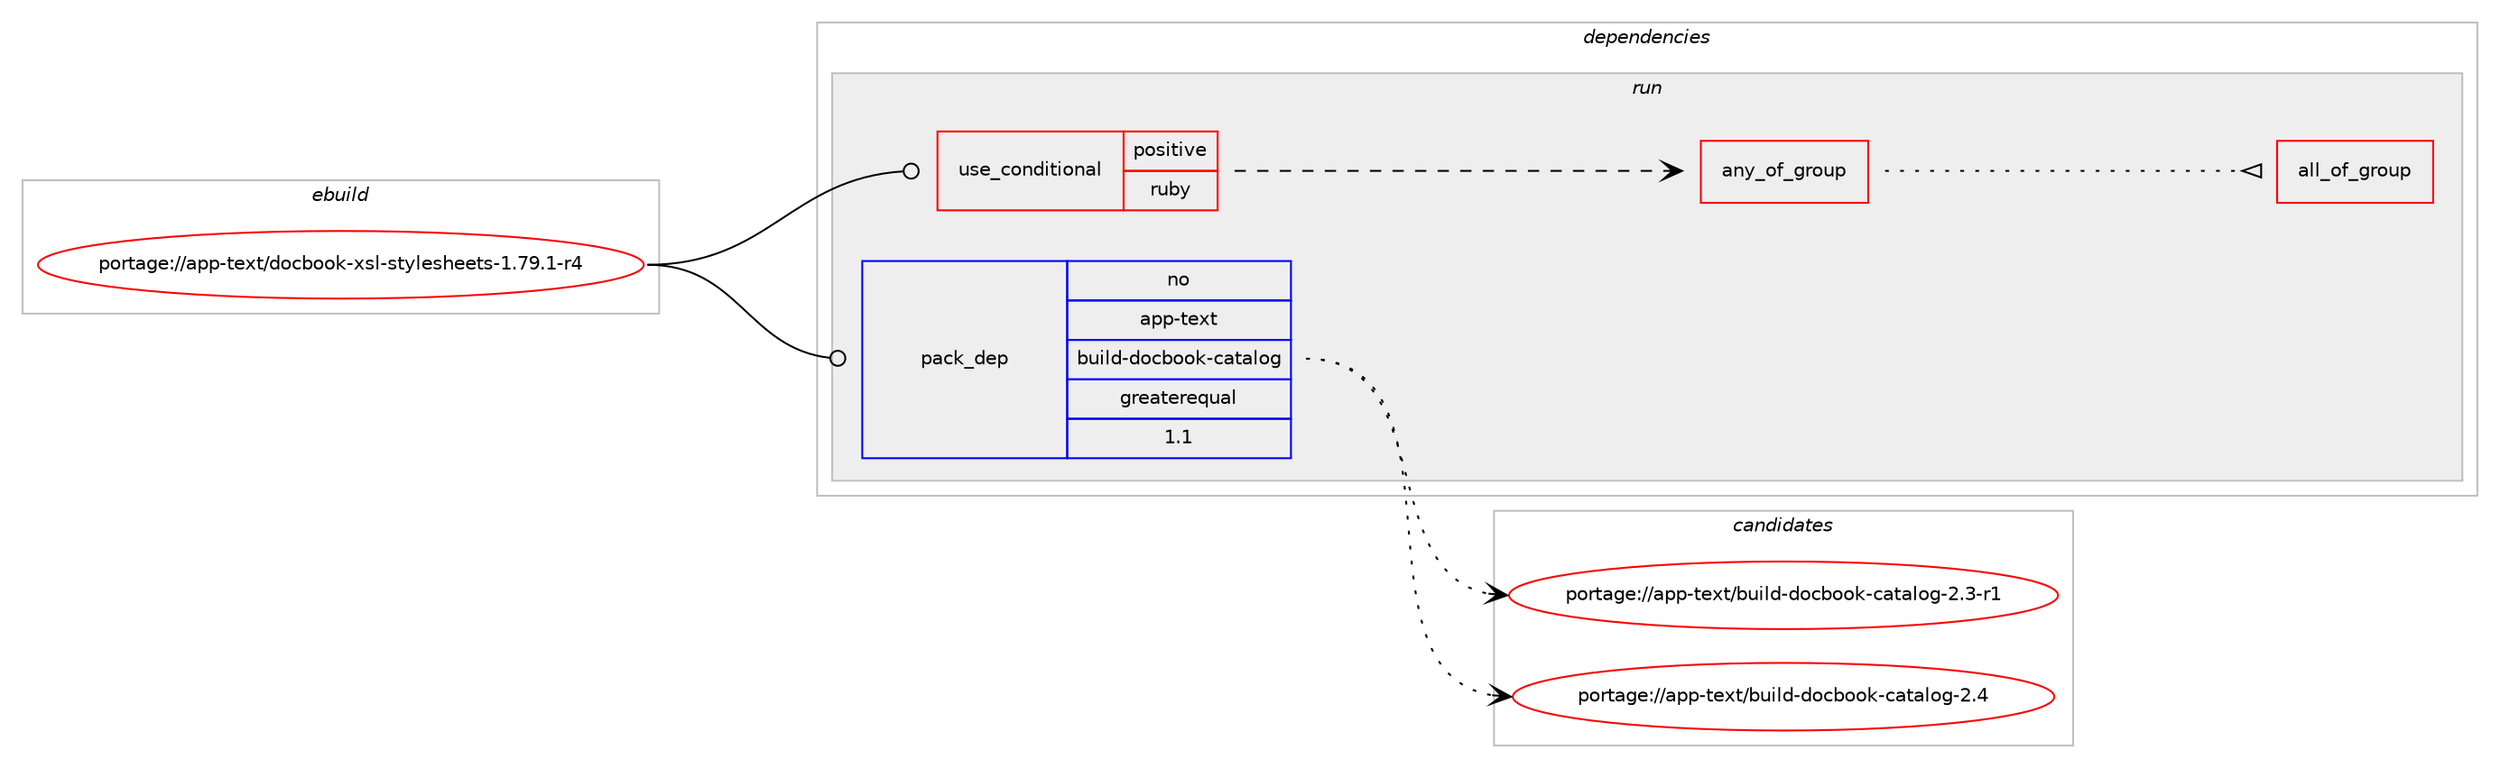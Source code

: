 digraph prolog {

# *************
# Graph options
# *************

newrank=true;
concentrate=true;
compound=true;
graph [rankdir=LR,fontname=Helvetica,fontsize=10,ranksep=1.5];#, ranksep=2.5, nodesep=0.2];
edge  [arrowhead=vee];
node  [fontname=Helvetica,fontsize=10];

# **********
# The ebuild
# **********

subgraph cluster_leftcol {
color=gray;
rank=same;
label=<<i>ebuild</i>>;
id [label="portage://app-text/docbook-xsl-stylesheets-1.79.1-r4", color=red, width=4, href="../app-text/docbook-xsl-stylesheets-1.79.1-r4.svg"];
}

# ****************
# The dependencies
# ****************

subgraph cluster_midcol {
color=gray;
label=<<i>dependencies</i>>;
subgraph cluster_compile {
fillcolor="#eeeeee";
style=filled;
label=<<i>compile</i>>;
}
subgraph cluster_compileandrun {
fillcolor="#eeeeee";
style=filled;
label=<<i>compile and run</i>>;
}
subgraph cluster_run {
fillcolor="#eeeeee";
style=filled;
label=<<i>run</i>>;
subgraph cond14526 {
dependency24391 [label=<<TABLE BORDER="0" CELLBORDER="1" CELLSPACING="0" CELLPADDING="4"><TR><TD ROWSPAN="3" CELLPADDING="10">use_conditional</TD></TR><TR><TD>positive</TD></TR><TR><TD>ruby</TD></TR></TABLE>>, shape=none, color=red];
subgraph any419 {
dependency24392 [label=<<TABLE BORDER="0" CELLBORDER="1" CELLSPACING="0" CELLPADDING="4"><TR><TD CELLPADDING="10">any_of_group</TD></TR></TABLE>>, shape=none, color=red];subgraph all53 {
dependency24393 [label=<<TABLE BORDER="0" CELLBORDER="1" CELLSPACING="0" CELLPADDING="4"><TR><TD CELLPADDING="10">all_of_group</TD></TR></TABLE>>, shape=none, color=red];# *** BEGIN UNKNOWN DEPENDENCY TYPE (TODO) ***
# dependency24393 -> package_dependency(portage://app-text/docbook-xsl-stylesheets-1.79.1-r4,run,no,dev-lang,ruby,none,[,,],[slot(3.1)],[])
# *** END UNKNOWN DEPENDENCY TYPE (TODO) ***

# *** BEGIN UNKNOWN DEPENDENCY TYPE (TODO) ***
# dependency24393 -> package_dependency(portage://app-text/docbook-xsl-stylesheets-1.79.1-r4,run,no,virtual,rubygems,none,[,,],[],[use(enable(ruby_targets_ruby31),negative)])
# *** END UNKNOWN DEPENDENCY TYPE (TODO) ***

}
dependency24392:e -> dependency24393:w [weight=20,style="dotted",arrowhead="oinv"];
}
dependency24391:e -> dependency24392:w [weight=20,style="dashed",arrowhead="vee"];
# *** BEGIN UNKNOWN DEPENDENCY TYPE (TODO) ***
# dependency24391 -> package_dependency(portage://app-text/docbook-xsl-stylesheets-1.79.1-r4,run,no,dev-ruby,rexml,none,[,,],[],[])
# *** END UNKNOWN DEPENDENCY TYPE (TODO) ***

}
id:e -> dependency24391:w [weight=20,style="solid",arrowhead="odot"];
subgraph pack9396 {
dependency24394 [label=<<TABLE BORDER="0" CELLBORDER="1" CELLSPACING="0" CELLPADDING="4" WIDTH="220"><TR><TD ROWSPAN="6" CELLPADDING="30">pack_dep</TD></TR><TR><TD WIDTH="110">no</TD></TR><TR><TD>app-text</TD></TR><TR><TD>build-docbook-catalog</TD></TR><TR><TD>greaterequal</TD></TR><TR><TD>1.1</TD></TR></TABLE>>, shape=none, color=blue];
}
id:e -> dependency24394:w [weight=20,style="solid",arrowhead="odot"];
}
}

# **************
# The candidates
# **************

subgraph cluster_choices {
rank=same;
color=gray;
label=<<i>candidates</i>>;

subgraph choice9396 {
color=black;
nodesep=1;
choice9711211245116101120116479811710510810045100111999811111110745999711697108111103455046514511449 [label="portage://app-text/build-docbook-catalog-2.3-r1", color=red, width=4,href="../app-text/build-docbook-catalog-2.3-r1.svg"];
choice971121124511610112011647981171051081004510011199981111111074599971169710811110345504652 [label="portage://app-text/build-docbook-catalog-2.4", color=red, width=4,href="../app-text/build-docbook-catalog-2.4.svg"];
dependency24394:e -> choice9711211245116101120116479811710510810045100111999811111110745999711697108111103455046514511449:w [style=dotted,weight="100"];
dependency24394:e -> choice971121124511610112011647981171051081004510011199981111111074599971169710811110345504652:w [style=dotted,weight="100"];
}
}

}
